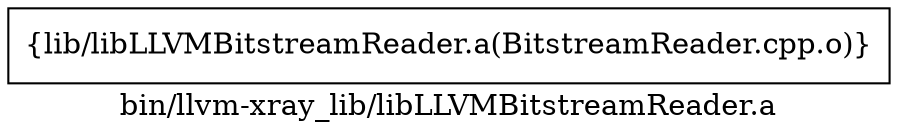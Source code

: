 digraph "bin/llvm-xray_lib/libLLVMBitstreamReader.a" {
	label="bin/llvm-xray_lib/libLLVMBitstreamReader.a";
	rankdir=LR;

	Node0x562d9a721ff8 [shape=record,shape=box,group=0,label="{lib/libLLVMBitstreamReader.a(BitstreamReader.cpp.o)}"];
}
